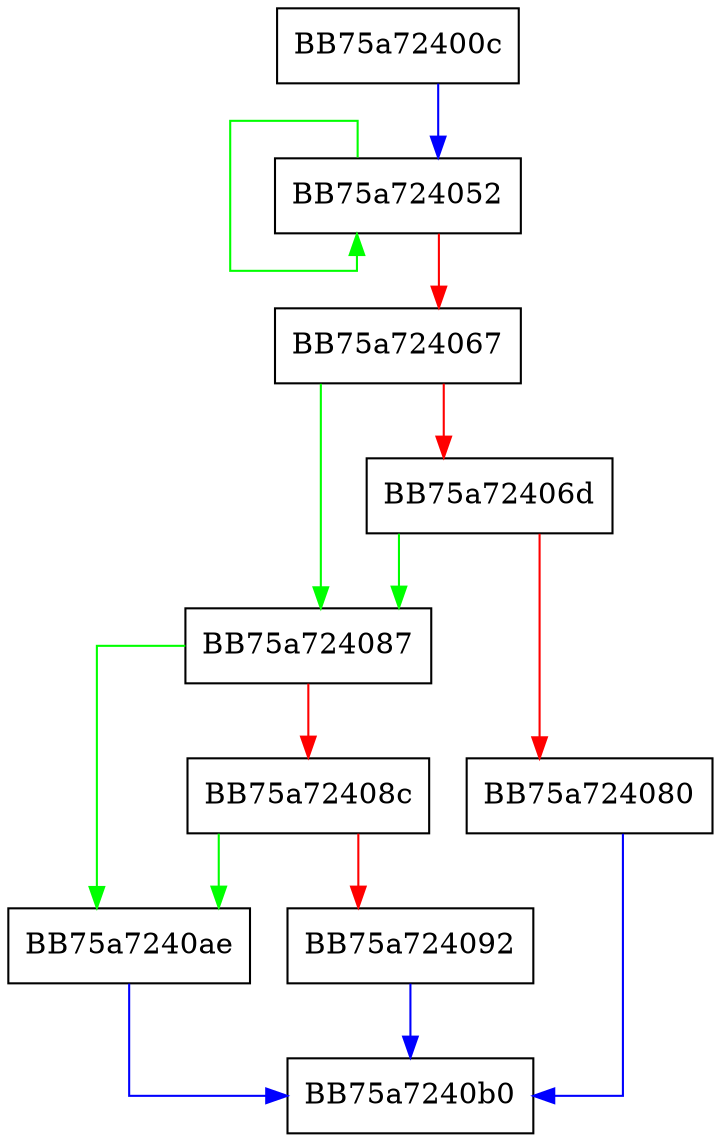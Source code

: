 digraph make_indirect_jtype {
  node [shape="box"];
  graph [splines=ortho];
  BB75a72400c -> BB75a724052 [color="blue"];
  BB75a724052 -> BB75a724052 [color="green"];
  BB75a724052 -> BB75a724067 [color="red"];
  BB75a724067 -> BB75a724087 [color="green"];
  BB75a724067 -> BB75a72406d [color="red"];
  BB75a72406d -> BB75a724087 [color="green"];
  BB75a72406d -> BB75a724080 [color="red"];
  BB75a724080 -> BB75a7240b0 [color="blue"];
  BB75a724087 -> BB75a7240ae [color="green"];
  BB75a724087 -> BB75a72408c [color="red"];
  BB75a72408c -> BB75a7240ae [color="green"];
  BB75a72408c -> BB75a724092 [color="red"];
  BB75a724092 -> BB75a7240b0 [color="blue"];
  BB75a7240ae -> BB75a7240b0 [color="blue"];
}